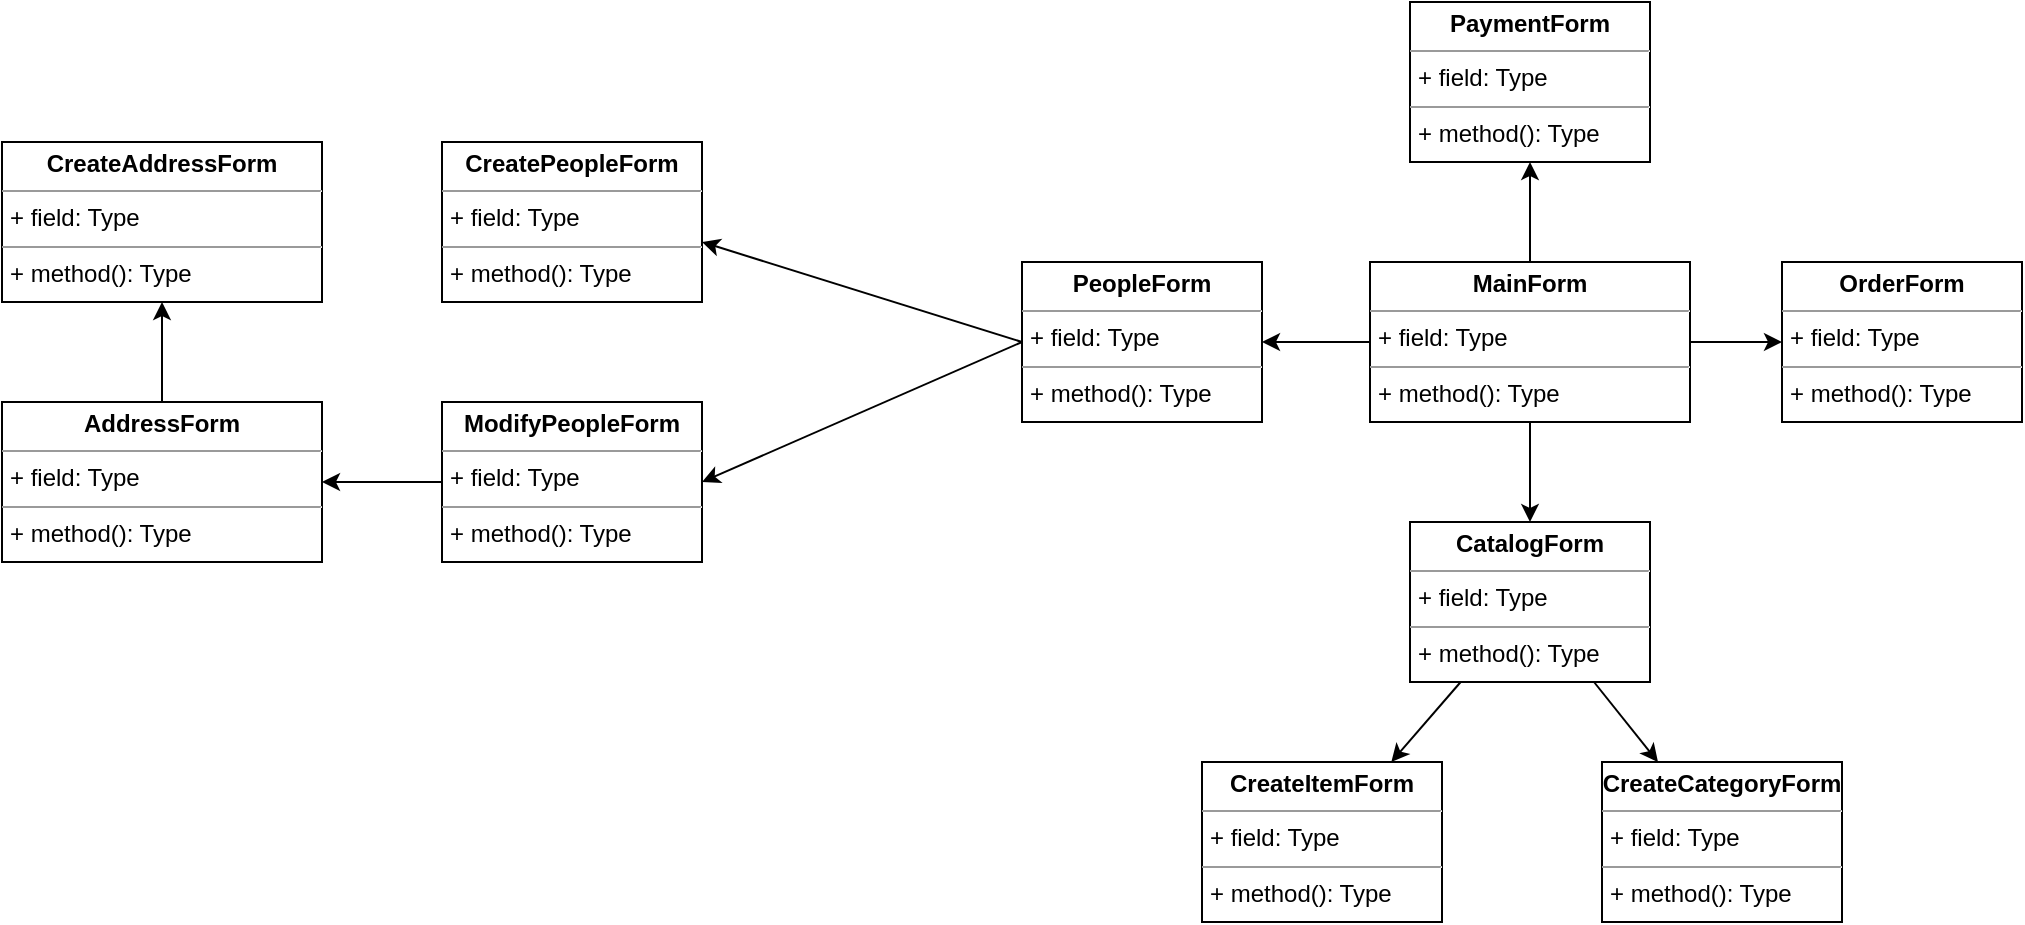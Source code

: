 <mxfile version="20.3.0" type="device" pages="2"><diagram id="MomHKZj3UwZ3DxGJZRSG" name="Diagramme de classes (Forms)"><mxGraphModel dx="1865" dy="649" grid="1" gridSize="10" guides="1" tooltips="1" connect="1" arrows="1" fold="1" page="1" pageScale="1" pageWidth="827" pageHeight="1169" math="0" shadow="0"><root><mxCell id="0"/><mxCell id="1" parent="0"/><mxCell id="DU_igROh2Plkt5WKWDwG-49" value="&lt;p style=&quot;margin:0px;margin-top:4px;text-align:center;&quot;&gt;&lt;b&gt;OrderForm&lt;/b&gt;&lt;/p&gt;&lt;hr size=&quot;1&quot;&gt;&lt;p style=&quot;margin:0px;margin-left:4px;&quot;&gt;+ field: Type&lt;/p&gt;&lt;hr size=&quot;1&quot;&gt;&lt;p style=&quot;margin:0px;margin-left:4px;&quot;&gt;+ method(): Type&lt;/p&gt;" style="verticalAlign=top;align=left;overflow=fill;fontSize=12;fontFamily=Helvetica;html=1;" parent="1" vertex="1"><mxGeometry x="550" y="350" width="120" height="80" as="geometry"/></mxCell><mxCell id="DU_igROh2Plkt5WKWDwG-54" value="&lt;p style=&quot;margin:0px;margin-top:4px;text-align:center;&quot;&gt;&lt;b&gt;AddressForm&lt;/b&gt;&lt;/p&gt;&lt;hr size=&quot;1&quot;&gt;&lt;p style=&quot;margin:0px;margin-left:4px;&quot;&gt;+ field: Type&lt;/p&gt;&lt;hr size=&quot;1&quot;&gt;&lt;p style=&quot;margin:0px;margin-left:4px;&quot;&gt;+ method(): Type&lt;/p&gt;" style="verticalAlign=top;align=left;overflow=fill;fontSize=12;fontFamily=Helvetica;html=1;" parent="1" vertex="1"><mxGeometry x="-340" y="420" width="160" height="80" as="geometry"/></mxCell><mxCell id="DU_igROh2Plkt5WKWDwG-55" value="&lt;p style=&quot;margin:0px;margin-top:4px;text-align:center;&quot;&gt;&lt;b&gt;CreatePeopleForm&lt;/b&gt;&lt;/p&gt;&lt;hr size=&quot;1&quot;&gt;&lt;p style=&quot;margin:0px;margin-left:4px;&quot;&gt;+ field: Type&lt;/p&gt;&lt;hr size=&quot;1&quot;&gt;&lt;p style=&quot;margin:0px;margin-left:4px;&quot;&gt;+ method(): Type&lt;/p&gt;" style="verticalAlign=top;align=left;overflow=fill;fontSize=12;fontFamily=Helvetica;html=1;" parent="1" vertex="1"><mxGeometry x="-120" y="290" width="130" height="80" as="geometry"/></mxCell><mxCell id="PrafVzfI1SBq20hCK1lS-2" style="edgeStyle=none;rounded=0;orthogonalLoop=1;jettySize=auto;html=1;" parent="1" source="DU_igROh2Plkt5WKWDwG-57" target="DU_igROh2Plkt5WKWDwG-54" edge="1"><mxGeometry relative="1" as="geometry"/></mxCell><mxCell id="DU_igROh2Plkt5WKWDwG-57" value="&lt;p style=&quot;margin:0px;margin-top:4px;text-align:center;&quot;&gt;&lt;b&gt;ModifyPeopleForm&lt;/b&gt;&lt;/p&gt;&lt;hr size=&quot;1&quot;&gt;&lt;p style=&quot;margin:0px;margin-left:4px;&quot;&gt;+ field: Type&lt;/p&gt;&lt;hr size=&quot;1&quot;&gt;&lt;p style=&quot;margin:0px;margin-left:4px;&quot;&gt;+ method(): Type&lt;/p&gt;" style="verticalAlign=top;align=left;overflow=fill;fontSize=12;fontFamily=Helvetica;html=1;" parent="1" vertex="1"><mxGeometry x="-120" y="420" width="130" height="80" as="geometry"/></mxCell><mxCell id="DU_igROh2Plkt5WKWDwG-58" value="" style="endArrow=none;html=1;rounded=0;entryX=0;entryY=0.5;entryDx=0;entryDy=0;exitX=1;exitY=0.5;exitDx=0;exitDy=0;startArrow=classic;startFill=1;" parent="1" source="DU_igROh2Plkt5WKWDwG-57" target="DU_igROh2Plkt5WKWDwG-60" edge="1"><mxGeometry width="50" height="50" relative="1" as="geometry"><mxPoint x="30" y="570" as="sourcePoint"/><mxPoint x="190" y="410" as="targetPoint"/></mxGeometry></mxCell><mxCell id="DU_igROh2Plkt5WKWDwG-59" value="" style="endArrow=none;html=1;rounded=0;entryX=0;entryY=0.5;entryDx=0;entryDy=0;exitX=1;exitY=0.5;exitDx=0;exitDy=0;startArrow=classic;startFill=1;" parent="1" target="DU_igROh2Plkt5WKWDwG-60" edge="1"><mxGeometry width="50" height="50" relative="1" as="geometry"><mxPoint x="10" y="340" as="sourcePoint"/><mxPoint x="200" y="420" as="targetPoint"/></mxGeometry></mxCell><mxCell id="DU_igROh2Plkt5WKWDwG-60" value="&lt;p style=&quot;margin:0px;margin-top:4px;text-align:center;&quot;&gt;&lt;b&gt;PeopleForm&lt;/b&gt;&lt;/p&gt;&lt;hr size=&quot;1&quot;&gt;&lt;p style=&quot;margin:0px;margin-left:4px;&quot;&gt;+ field: Type&lt;/p&gt;&lt;hr size=&quot;1&quot;&gt;&lt;p style=&quot;margin:0px;margin-left:4px;&quot;&gt;+ method(): Type&lt;/p&gt;" style="verticalAlign=top;align=left;overflow=fill;fontSize=12;fontFamily=Helvetica;html=1;" parent="1" vertex="1"><mxGeometry x="170" y="350" width="120" height="80" as="geometry"/></mxCell><mxCell id="DU_igROh2Plkt5WKWDwG-61" style="edgeStyle=orthogonalEdgeStyle;rounded=0;orthogonalLoop=1;jettySize=auto;html=1;exitX=0;exitY=0.5;exitDx=0;exitDy=0;entryX=1;entryY=0.5;entryDx=0;entryDy=0;startArrow=none;startFill=0;endArrow=classic;endFill=1;" parent="1" source="DU_igROh2Plkt5WKWDwG-68" target="DU_igROh2Plkt5WKWDwG-60" edge="1"><mxGeometry relative="1" as="geometry"/></mxCell><mxCell id="DU_igROh2Plkt5WKWDwG-62" value="" style="endArrow=none;html=1;rounded=0;startArrow=classic;startFill=1;" parent="1" source="DU_igROh2Plkt5WKWDwG-65" target="DU_igROh2Plkt5WKWDwG-66" edge="1"><mxGeometry width="50" height="50" relative="1" as="geometry"><mxPoint x="350" y="600" as="sourcePoint"/><mxPoint x="180" y="400" as="targetPoint"/></mxGeometry></mxCell><mxCell id="DU_igROh2Plkt5WKWDwG-65" value="&lt;p style=&quot;margin:0px;margin-top:4px;text-align:center;&quot;&gt;&lt;b&gt;CreateCategoryForm&lt;/b&gt;&lt;/p&gt;&lt;hr size=&quot;1&quot;&gt;&lt;p style=&quot;margin:0px;margin-left:4px;&quot;&gt;+ field: Type&lt;/p&gt;&lt;hr size=&quot;1&quot;&gt;&lt;p style=&quot;margin:0px;margin-left:4px;&quot;&gt;+ method(): Type&lt;/p&gt;" style="verticalAlign=top;align=left;overflow=fill;fontSize=12;fontFamily=Helvetica;html=1;" parent="1" vertex="1"><mxGeometry x="460" y="600" width="120" height="80" as="geometry"/></mxCell><mxCell id="DU_igROh2Plkt5WKWDwG-66" value="&lt;p style=&quot;margin:0px;margin-top:4px;text-align:center;&quot;&gt;&lt;b&gt;CatalogForm&lt;/b&gt;&lt;/p&gt;&lt;hr size=&quot;1&quot;&gt;&lt;p style=&quot;margin:0px;margin-left:4px;&quot;&gt;+ field: Type&lt;/p&gt;&lt;hr size=&quot;1&quot;&gt;&lt;p style=&quot;margin:0px;margin-left:4px;&quot;&gt;+ method(): Type&lt;/p&gt;" style="verticalAlign=top;align=left;overflow=fill;fontSize=12;fontFamily=Helvetica;html=1;" parent="1" vertex="1"><mxGeometry x="364" y="480" width="120" height="80" as="geometry"/></mxCell><mxCell id="DU_igROh2Plkt5WKWDwG-67" style="edgeStyle=orthogonalEdgeStyle;rounded=0;orthogonalLoop=1;jettySize=auto;html=1;exitX=0.5;exitY=1;exitDx=0;exitDy=0;entryX=0.5;entryY=0;entryDx=0;entryDy=0;startArrow=none;startFill=0;endArrow=classic;endFill=1;" parent="1" source="DU_igROh2Plkt5WKWDwG-68" target="DU_igROh2Plkt5WKWDwG-66" edge="1"><mxGeometry relative="1" as="geometry"/></mxCell><mxCell id="DU_igROh2Plkt5WKWDwG-68" value="&lt;p style=&quot;margin:0px;margin-top:4px;text-align:center;&quot;&gt;&lt;b&gt;MainForm&lt;/b&gt;&lt;/p&gt;&lt;hr size=&quot;1&quot;&gt;&lt;p style=&quot;margin:0px;margin-left:4px;&quot;&gt;+ field: Type&lt;/p&gt;&lt;hr size=&quot;1&quot;&gt;&lt;p style=&quot;margin:0px;margin-left:4px;&quot;&gt;+ method(): Type&lt;/p&gt;" style="verticalAlign=top;align=left;overflow=fill;fontSize=12;fontFamily=Helvetica;html=1;" parent="1" vertex="1"><mxGeometry x="344" y="350" width="160" height="80" as="geometry"/></mxCell><mxCell id="DU_igROh2Plkt5WKWDwG-69" style="edgeStyle=orthogonalEdgeStyle;rounded=0;orthogonalLoop=1;jettySize=auto;html=1;exitX=1;exitY=0.5;exitDx=0;exitDy=0;entryX=0;entryY=0.5;entryDx=0;entryDy=0;startArrow=none;startFill=0;endArrow=classic;endFill=1;" parent="1" source="DU_igROh2Plkt5WKWDwG-68" edge="1"><mxGeometry relative="1" as="geometry"><mxPoint x="550.0" y="390" as="targetPoint"/></mxGeometry></mxCell><mxCell id="wnbvTonf2ivd8lTGY7Y0-1" value="&lt;p style=&quot;margin:0px;margin-top:4px;text-align:center;&quot;&gt;&lt;b&gt;PaymentForm&lt;/b&gt;&lt;/p&gt;&lt;hr size=&quot;1&quot;&gt;&lt;p style=&quot;margin:0px;margin-left:4px;&quot;&gt;+ field: Type&lt;/p&gt;&lt;hr size=&quot;1&quot;&gt;&lt;p style=&quot;margin:0px;margin-left:4px;&quot;&gt;+ method(): Type&lt;/p&gt;" style="verticalAlign=top;align=left;overflow=fill;fontSize=12;fontFamily=Helvetica;html=1;" parent="1" vertex="1"><mxGeometry x="364" y="220" width="120" height="80" as="geometry"/></mxCell><mxCell id="wnbvTonf2ivd8lTGY7Y0-2" style="edgeStyle=orthogonalEdgeStyle;rounded=0;orthogonalLoop=1;jettySize=auto;html=1;startArrow=none;startFill=0;endArrow=classic;endFill=1;" parent="1" source="DU_igROh2Plkt5WKWDwG-68" target="wnbvTonf2ivd8lTGY7Y0-1" edge="1"><mxGeometry relative="1" as="geometry"><mxPoint x="596.0" y="470" as="targetPoint"/><mxPoint x="550" y="470" as="sourcePoint"/><Array as="points"/></mxGeometry></mxCell><mxCell id="wnbvTonf2ivd8lTGY7Y0-3" value="&lt;p style=&quot;margin:0px;margin-top:4px;text-align:center;&quot;&gt;&lt;b&gt;CreateAddressForm&lt;/b&gt;&lt;/p&gt;&lt;hr size=&quot;1&quot;&gt;&lt;p style=&quot;margin:0px;margin-left:4px;&quot;&gt;+ field: Type&lt;/p&gt;&lt;hr size=&quot;1&quot;&gt;&lt;p style=&quot;margin:0px;margin-left:4px;&quot;&gt;+ method(): Type&lt;/p&gt;" style="verticalAlign=top;align=left;overflow=fill;fontSize=12;fontFamily=Helvetica;html=1;" parent="1" vertex="1"><mxGeometry x="-340" y="290" width="160" height="80" as="geometry"/></mxCell><mxCell id="wnbvTonf2ivd8lTGY7Y0-4" value="" style="endArrow=none;html=1;rounded=0;startArrow=classic;startFill=1;" parent="1" source="wnbvTonf2ivd8lTGY7Y0-3" target="DU_igROh2Plkt5WKWDwG-54" edge="1"><mxGeometry width="50" height="50" relative="1" as="geometry"><mxPoint x="10" y="585.0" as="sourcePoint"/><mxPoint x="170" y="525" as="targetPoint"/></mxGeometry></mxCell><mxCell id="PrafVzfI1SBq20hCK1lS-3" value="" style="endArrow=none;html=1;rounded=0;startArrow=classic;startFill=1;" parent="1" source="PrafVzfI1SBq20hCK1lS-4" target="DU_igROh2Plkt5WKWDwG-66" edge="1"><mxGeometry width="50" height="50" relative="1" as="geometry"><mxPoint x="154" y="600" as="sourcePoint"/><mxPoint x="260" y="560.0" as="targetPoint"/></mxGeometry></mxCell><mxCell id="PrafVzfI1SBq20hCK1lS-4" value="&lt;p style=&quot;margin:0px;margin-top:4px;text-align:center;&quot;&gt;&lt;b&gt;CreateItemForm&lt;/b&gt;&lt;/p&gt;&lt;hr size=&quot;1&quot;&gt;&lt;p style=&quot;margin:0px;margin-left:4px;&quot;&gt;+ field: Type&lt;/p&gt;&lt;hr size=&quot;1&quot;&gt;&lt;p style=&quot;margin:0px;margin-left:4px;&quot;&gt;+ method(): Type&lt;/p&gt;" style="verticalAlign=top;align=left;overflow=fill;fontSize=12;fontFamily=Helvetica;html=1;" parent="1" vertex="1"><mxGeometry x="260" y="600" width="120" height="80" as="geometry"/></mxCell></root></mxGraphModel></diagram><diagram id="eVAUiCXxeIoclTwjRWe5" name="Page-2"><mxGraphModel dx="2310" dy="927" grid="0" gridSize="10" guides="1" tooltips="1" connect="1" arrows="1" fold="1" page="1" pageScale="1" pageWidth="827" pageHeight="1169" math="0" shadow="0"><root><mxCell id="0"/><mxCell id="1" parent="0"/><mxCell id="V06iwypw6j_YEujf-pRQ-36" style="edgeStyle=none;rounded=0;orthogonalLoop=1;jettySize=auto;html=1;exitX=1;exitY=0.5;exitDx=0;exitDy=0;entryX=0.5;entryY=1;entryDx=0;entryDy=0;startArrow=none;startFill=0;endArrow=classic;endFill=1;" parent="1" source="go2aV0SpZQFSoVlnOUB_-2" target="V06iwypw6j_YEujf-pRQ-8" edge="1"><mxGeometry relative="1" as="geometry"/></mxCell><mxCell id="V06iwypw6j_YEujf-pRQ-37" style="edgeStyle=none;rounded=0;orthogonalLoop=1;jettySize=auto;html=1;exitX=0;exitY=0.5;exitDx=0;exitDy=0;entryX=0.5;entryY=1;entryDx=0;entryDy=0;startArrow=none;startFill=0;endArrow=classic;endFill=1;" parent="1" source="go2aV0SpZQFSoVlnOUB_-2" target="V06iwypw6j_YEujf-pRQ-7" edge="1"><mxGeometry relative="1" as="geometry"/></mxCell><mxCell id="nHK5DCfVttZSjL5AgsSm-2" style="rounded=0;orthogonalLoop=1;jettySize=auto;html=1;entryX=0.5;entryY=1;entryDx=0;entryDy=0;exitX=1;exitY=0.5;exitDx=0;exitDy=0;" parent="1" source="V06iwypw6j_YEujf-pRQ-27" target="nHK5DCfVttZSjL5AgsSm-1" edge="1"><mxGeometry relative="1" as="geometry"/></mxCell><mxCell id="go2aV0SpZQFSoVlnOUB_-2" value="&lt;p style=&quot;margin:0px;margin-top:4px;text-align:center;&quot;&gt;&lt;b&gt;People&lt;/b&gt;&lt;/p&gt;&lt;hr size=&quot;1&quot;&gt;&lt;p style=&quot;margin:0px;margin-left:4px;&quot;&gt;+ field: Type&lt;/p&gt;&lt;hr size=&quot;1&quot;&gt;&lt;p style=&quot;margin:0px;margin-left:4px;&quot;&gt;+ method(): Type&lt;/p&gt;" style="verticalAlign=top;align=left;overflow=fill;fontSize=12;fontFamily=Helvetica;html=1;" parent="1" vertex="1"><mxGeometry x="360" y="440" width="160" height="80" as="geometry"/></mxCell><mxCell id="V06iwypw6j_YEujf-pRQ-1" style="edgeStyle=none;rounded=0;orthogonalLoop=1;jettySize=auto;html=1;exitX=0.75;exitY=0;exitDx=0;exitDy=0;startArrow=none;startFill=0;endArrow=classic;endFill=1;" parent="1" source="go2aV0SpZQFSoVlnOUB_-4" target="d1Zik3MCoWSg1M8hjVa7-9" edge="1"><mxGeometry relative="1" as="geometry"/></mxCell><mxCell id="go2aV0SpZQFSoVlnOUB_-4" value="&lt;p style=&quot;margin:0px;margin-top:4px;text-align:center;&quot;&gt;&lt;b&gt;Item&lt;/b&gt;&lt;/p&gt;&lt;hr size=&quot;1&quot;&gt;&lt;p style=&quot;margin:0px;margin-left:4px;&quot;&gt;+ field: Type&lt;/p&gt;&lt;hr size=&quot;1&quot;&gt;&lt;p style=&quot;margin:0px;margin-left:4px;&quot;&gt;+ method(): Type&lt;/p&gt;" style="verticalAlign=top;align=left;overflow=fill;fontSize=12;fontFamily=Helvetica;html=1;" parent="1" vertex="1"><mxGeometry y="320" width="160" height="80" as="geometry"/></mxCell><mxCell id="V06iwypw6j_YEujf-pRQ-10" style="edgeStyle=none;rounded=0;orthogonalLoop=1;jettySize=auto;html=1;exitX=1;exitY=0.5;exitDx=0;exitDy=0;entryX=0.5;entryY=1;entryDx=0;entryDy=0;startArrow=none;startFill=0;endArrow=classic;endFill=1;" parent="1" edge="1"><mxGeometry relative="1" as="geometry"><mxPoint x="610" y="540" as="targetPoint"/></mxGeometry></mxCell><mxCell id="d1Zik3MCoWSg1M8hjVa7-9" value="&lt;p style=&quot;margin:0px;margin-top:4px;text-align:center;&quot;&gt;&lt;b&gt;CLcad&lt;/b&gt;&lt;/p&gt;&lt;hr size=&quot;1&quot;&gt;&lt;p style=&quot;margin:0px;margin-left:4px;&quot;&gt;+ field: Type&lt;/p&gt;&lt;hr size=&quot;1&quot;&gt;&lt;p style=&quot;margin:0px;margin-left:4px;&quot;&gt;+ method(): Type&lt;/p&gt;" style="verticalAlign=top;align=left;overflow=fill;fontSize=12;fontFamily=Helvetica;html=1;" parent="1" vertex="1"><mxGeometry x="360" y="200" width="160" height="80" as="geometry"/></mxCell><mxCell id="V06iwypw6j_YEujf-pRQ-33" style="edgeStyle=none;rounded=0;orthogonalLoop=1;jettySize=auto;html=1;exitX=0.75;exitY=0;exitDx=0;exitDy=0;entryX=0.25;entryY=1;entryDx=0;entryDy=0;startArrow=none;startFill=0;endArrow=classic;endFill=1;" parent="1" source="V06iwypw6j_YEujf-pRQ-7" target="d1Zik3MCoWSg1M8hjVa7-9" edge="1"><mxGeometry relative="1" as="geometry"/></mxCell><mxCell id="V06iwypw6j_YEujf-pRQ-7" value="&lt;p style=&quot;margin:0px;margin-top:4px;text-align:center;&quot;&gt;&lt;b&gt;Customer&lt;/b&gt;&lt;/p&gt;&lt;hr size=&quot;1&quot;&gt;&lt;p style=&quot;margin:0px;margin-left:4px;&quot;&gt;+ field: Type&lt;/p&gt;&lt;hr size=&quot;1&quot;&gt;&lt;p style=&quot;margin:0px;margin-left:4px;&quot;&gt;+ method(): Type&lt;/p&gt;" style="verticalAlign=top;align=left;overflow=fill;fontSize=12;fontFamily=Helvetica;html=1;" parent="1" vertex="1"><mxGeometry x="200" y="320" width="160" height="80" as="geometry"/></mxCell><mxCell id="V06iwypw6j_YEujf-pRQ-15" style="edgeStyle=none;rounded=0;orthogonalLoop=1;jettySize=auto;html=1;exitX=0.25;exitY=0;exitDx=0;exitDy=0;entryX=0.75;entryY=1;entryDx=0;entryDy=0;startArrow=none;startFill=0;endArrow=classic;endFill=1;" parent="1" source="V06iwypw6j_YEujf-pRQ-8" target="d1Zik3MCoWSg1M8hjVa7-9" edge="1"><mxGeometry relative="1" as="geometry"/></mxCell><mxCell id="V06iwypw6j_YEujf-pRQ-8" value="&lt;p style=&quot;margin:0px;margin-top:4px;text-align:center;&quot;&gt;&lt;b&gt;Staff&lt;/b&gt;&lt;/p&gt;&lt;hr size=&quot;1&quot;&gt;&lt;p style=&quot;margin:0px;margin-left:4px;&quot;&gt;+ field: Type&lt;/p&gt;&lt;hr size=&quot;1&quot;&gt;&lt;p style=&quot;margin:0px;margin-left:4px;&quot;&gt;+ method(): Type&lt;/p&gt;" style="verticalAlign=top;align=left;overflow=fill;fontSize=12;fontFamily=Helvetica;html=1;" parent="1" vertex="1"><mxGeometry x="520" y="320" width="160" height="80" as="geometry"/></mxCell><mxCell id="V06iwypw6j_YEujf-pRQ-42" style="edgeStyle=none;rounded=0;orthogonalLoop=1;jettySize=auto;html=1;exitX=0.25;exitY=0;exitDx=0;exitDy=0;entryX=1;entryY=0.25;entryDx=0;entryDy=0;startArrow=none;startFill=0;endArrow=classic;endFill=1;" parent="1" source="V06iwypw6j_YEujf-pRQ-18" target="d1Zik3MCoWSg1M8hjVa7-9" edge="1"><mxGeometry relative="1" as="geometry"/></mxCell><mxCell id="V06iwypw6j_YEujf-pRQ-18" value="&lt;p style=&quot;margin:0px;margin-top:4px;text-align:center;&quot;&gt;&lt;b&gt;Stats&lt;/b&gt;&lt;/p&gt;&lt;hr size=&quot;1&quot;&gt;&lt;p style=&quot;margin:0px;margin-left:4px;&quot;&gt;+ field: Type&lt;/p&gt;&lt;hr size=&quot;1&quot;&gt;&lt;p style=&quot;margin:0px;margin-left:4px;&quot;&gt;+ method(): Type&lt;/p&gt;" style="verticalAlign=top;align=left;overflow=fill;fontSize=12;fontFamily=Helvetica;html=1;" parent="1" vertex="1"><mxGeometry x="920" y="320" width="160" height="80" as="geometry"/></mxCell><mxCell id="V06iwypw6j_YEujf-pRQ-41" style="rounded=0;orthogonalLoop=1;jettySize=auto;html=1;exitX=0.75;exitY=0;exitDx=0;exitDy=0;startArrow=none;startFill=0;endArrow=classic;endFill=1;entryX=0;entryY=0.25;entryDx=0;entryDy=0;" parent="1" source="V06iwypw6j_YEujf-pRQ-25" target="d1Zik3MCoWSg1M8hjVa7-9" edge="1"><mxGeometry relative="1" as="geometry"/></mxCell><mxCell id="V06iwypw6j_YEujf-pRQ-25" value="&lt;p style=&quot;margin:0px;margin-top:4px;text-align:center;&quot;&gt;&lt;b&gt;Catalog&lt;/b&gt;&lt;/p&gt;&lt;hr size=&quot;1&quot;&gt;&lt;p style=&quot;margin:0px;margin-left:4px;&quot;&gt;+ field: Type&lt;/p&gt;&lt;hr size=&quot;1&quot;&gt;&lt;p style=&quot;margin:0px;margin-left:4px;&quot;&gt;+ method(): Type&lt;/p&gt;" style="verticalAlign=top;align=left;overflow=fill;fontSize=12;fontFamily=Helvetica;html=1;" parent="1" vertex="1"><mxGeometry x="-200" y="320" width="160" height="80" as="geometry"/></mxCell><mxCell id="V06iwypw6j_YEujf-pRQ-28" style="edgeStyle=none;rounded=0;orthogonalLoop=1;jettySize=auto;html=1;exitX=0;exitY=0.5;exitDx=0;exitDy=0;entryX=0.5;entryY=1;entryDx=0;entryDy=0;startArrow=none;startFill=0;endArrow=classic;endFill=1;" parent="1" source="V06iwypw6j_YEujf-pRQ-27" target="V06iwypw6j_YEujf-pRQ-25" edge="1"><mxGeometry relative="1" as="geometry"/></mxCell><mxCell id="V06iwypw6j_YEujf-pRQ-29" style="edgeStyle=none;rounded=0;orthogonalLoop=1;jettySize=auto;html=1;exitX=0;exitY=0.5;exitDx=0;exitDy=0;entryX=0.5;entryY=1;entryDx=0;entryDy=0;startArrow=none;startFill=0;endArrow=classic;endFill=1;" parent="1" source="V06iwypw6j_YEujf-pRQ-27" target="go2aV0SpZQFSoVlnOUB_-4" edge="1"><mxGeometry relative="1" as="geometry"><mxPoint x="160" y="522" as="targetPoint"/></mxGeometry></mxCell><mxCell id="V06iwypw6j_YEujf-pRQ-30" style="edgeStyle=none;rounded=0;orthogonalLoop=1;jettySize=auto;html=1;entryX=0.5;entryY=1;entryDx=0;entryDy=0;startArrow=none;startFill=0;endArrow=classic;endFill=1;exitX=0.501;exitY=-0.004;exitDx=0;exitDy=0;exitPerimeter=0;" parent="1" source="V06iwypw6j_YEujf-pRQ-27" target="go2aV0SpZQFSoVlnOUB_-2" edge="1"><mxGeometry relative="1" as="geometry"><mxPoint x="440" y="570" as="sourcePoint"/><mxPoint x="440" y="552" as="targetPoint"/></mxGeometry></mxCell><mxCell id="V06iwypw6j_YEujf-pRQ-32" style="edgeStyle=none;rounded=0;orthogonalLoop=1;jettySize=auto;html=1;exitX=1;exitY=0.5;exitDx=0;exitDy=0;entryX=0.563;entryY=1.033;entryDx=0;entryDy=0;startArrow=none;startFill=0;endArrow=classic;endFill=1;entryPerimeter=0;" parent="1" source="V06iwypw6j_YEujf-pRQ-27" target="V06iwypw6j_YEujf-pRQ-18" edge="1"><mxGeometry relative="1" as="geometry"/></mxCell><mxCell id="V06iwypw6j_YEujf-pRQ-27" value="Program" style="text;align=center;fontStyle=1;verticalAlign=middle;spacingLeft=3;spacingRight=3;strokeColor=none;rotatable=0;points=[[0,0.5],[1,0.5]];portConstraint=eastwest;" parent="1" vertex="1"><mxGeometry x="400" y="600" width="80" height="26" as="geometry"/></mxCell><mxCell id="nHK5DCfVttZSjL5AgsSm-3" style="rounded=0;orthogonalLoop=1;jettySize=auto;html=1;exitX=0.25;exitY=0;exitDx=0;exitDy=0;entryX=1;entryY=0.75;entryDx=0;entryDy=0;" parent="1" source="nHK5DCfVttZSjL5AgsSm-1" target="d1Zik3MCoWSg1M8hjVa7-9" edge="1"><mxGeometry relative="1" as="geometry"/></mxCell><mxCell id="nHK5DCfVttZSjL5AgsSm-1" value="&lt;p style=&quot;margin:0px;margin-top:4px;text-align:center;&quot;&gt;&lt;b&gt;Address&lt;/b&gt;&lt;/p&gt;&lt;hr size=&quot;1&quot;&gt;&lt;p style=&quot;margin:0px;margin-left:4px;&quot;&gt;+ field: Type&lt;/p&gt;&lt;hr size=&quot;1&quot;&gt;&lt;p style=&quot;margin:0px;margin-left:4px;&quot;&gt;+ method(): Type&lt;/p&gt;" style="verticalAlign=top;align=left;overflow=fill;fontSize=12;fontFamily=Helvetica;html=1;" parent="1" vertex="1"><mxGeometry x="720" y="320" width="160" height="80" as="geometry"/></mxCell></root></mxGraphModel></diagram></mxfile>